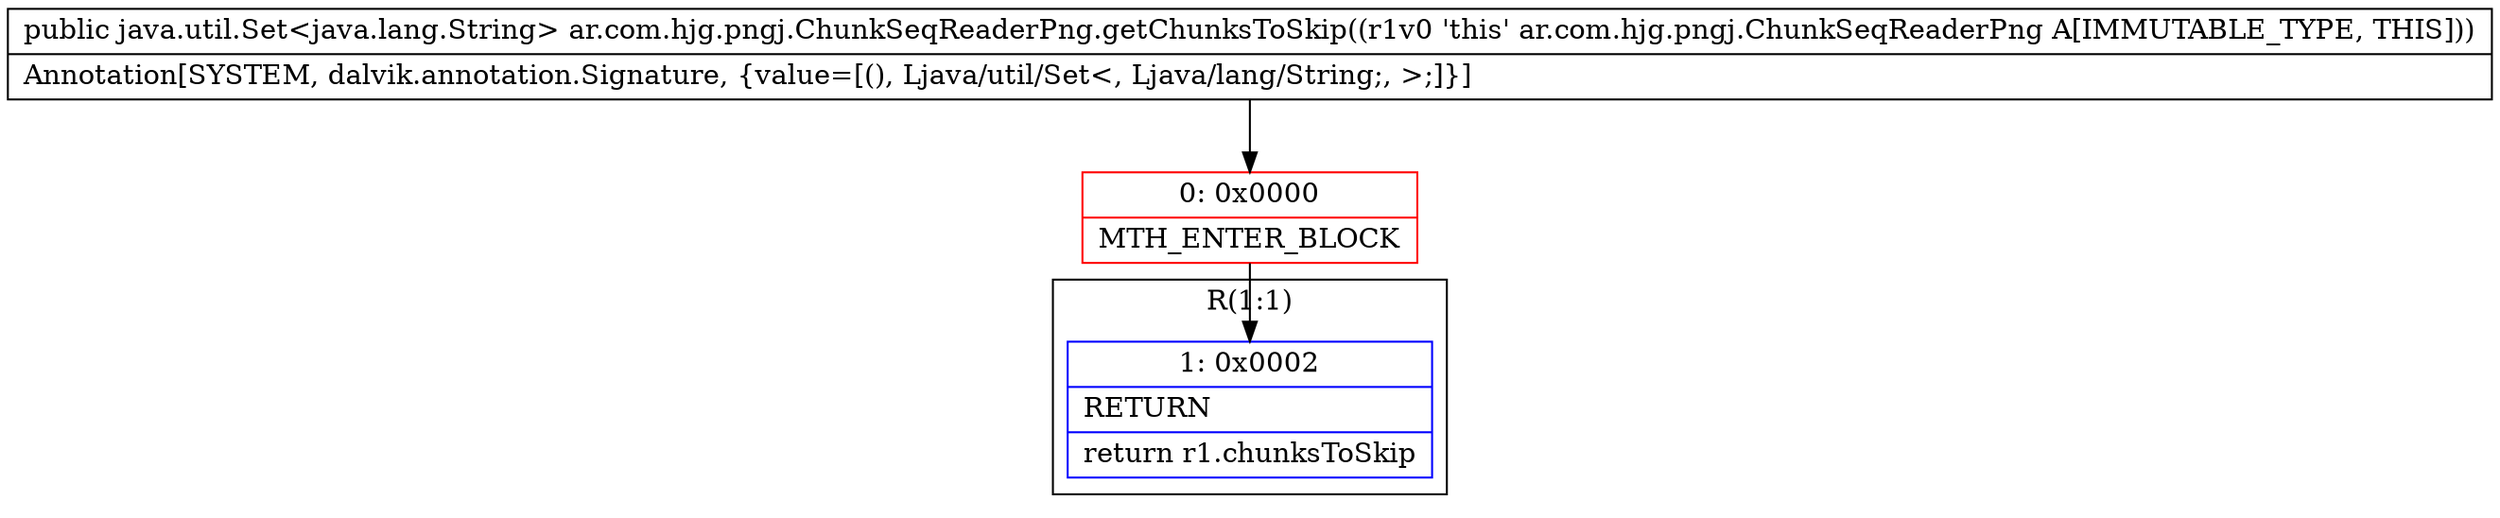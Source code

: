 digraph "CFG forar.com.hjg.pngj.ChunkSeqReaderPng.getChunksToSkip()Ljava\/util\/Set;" {
subgraph cluster_Region_1350599731 {
label = "R(1:1)";
node [shape=record,color=blue];
Node_1 [shape=record,label="{1\:\ 0x0002|RETURN\l|return r1.chunksToSkip\l}"];
}
Node_0 [shape=record,color=red,label="{0\:\ 0x0000|MTH_ENTER_BLOCK\l}"];
MethodNode[shape=record,label="{public java.util.Set\<java.lang.String\> ar.com.hjg.pngj.ChunkSeqReaderPng.getChunksToSkip((r1v0 'this' ar.com.hjg.pngj.ChunkSeqReaderPng A[IMMUTABLE_TYPE, THIS]))  | Annotation[SYSTEM, dalvik.annotation.Signature, \{value=[(), Ljava\/util\/Set\<, Ljava\/lang\/String;, \>;]\}]\l}"];
MethodNode -> Node_0;
Node_0 -> Node_1;
}

